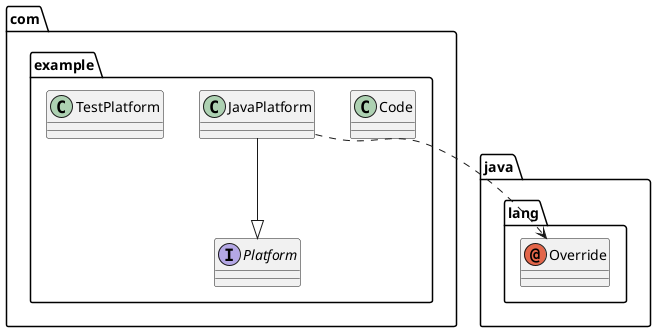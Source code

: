 @startuml
annotation java.lang.Override
class com.example.Code
class com.example.JavaPlatform
class com.example.TestPlatform
interface com.example.Platform
com.example.JavaPlatform ..> java.lang.Override
com.example.JavaPlatform --|> com.example.Platform
@enduml